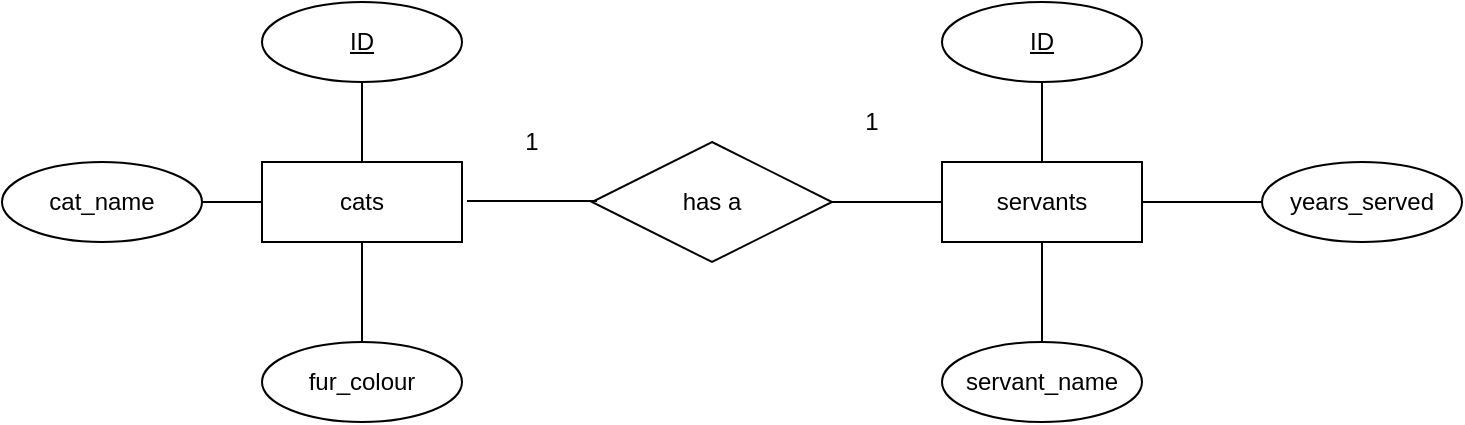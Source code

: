 <mxfile>
    <diagram id="t_9dSJSb9Fs9EAwZF4RX" name="Page-1">
        <mxGraphModel dx="799" dy="469" grid="1" gridSize="10" guides="1" tooltips="1" connect="1" arrows="1" fold="1" page="1" pageScale="1" pageWidth="850" pageHeight="1100" math="0" shadow="0">
            <root>
                <mxCell id="0"/>
                <mxCell id="1" parent="0"/>
                <mxCell id="2" value="cats" style="whiteSpace=wrap;html=1;align=center;" vertex="1" parent="1">
                    <mxGeometry x="260" y="220" width="100" height="40" as="geometry"/>
                </mxCell>
                <mxCell id="3" value="cat_name" style="ellipse;whiteSpace=wrap;html=1;align=center;" vertex="1" parent="1">
                    <mxGeometry x="130" y="220" width="100" height="40" as="geometry"/>
                </mxCell>
                <mxCell id="4" value="ID" style="ellipse;whiteSpace=wrap;html=1;align=center;fontStyle=4;" vertex="1" parent="1">
                    <mxGeometry x="260" y="140" width="100" height="40" as="geometry"/>
                </mxCell>
                <mxCell id="5" value="fur_colour" style="ellipse;whiteSpace=wrap;html=1;align=center;" vertex="1" parent="1">
                    <mxGeometry x="260" y="310" width="100" height="40" as="geometry"/>
                </mxCell>
                <mxCell id="6" value="" style="endArrow=none;html=1;rounded=0;exitX=0.5;exitY=1;exitDx=0;exitDy=0;entryX=0.5;entryY=0;entryDx=0;entryDy=0;" edge="1" parent="1" source="4" target="2">
                    <mxGeometry relative="1" as="geometry">
                        <mxPoint x="330" y="240" as="sourcePoint"/>
                        <mxPoint x="490" y="240" as="targetPoint"/>
                    </mxGeometry>
                </mxCell>
                <mxCell id="7" value="" style="endArrow=none;html=1;rounded=0;exitX=0.5;exitY=1;exitDx=0;exitDy=0;entryX=0.5;entryY=0;entryDx=0;entryDy=0;" edge="1" parent="1" source="2" target="5">
                    <mxGeometry relative="1" as="geometry">
                        <mxPoint x="330" y="240" as="sourcePoint"/>
                        <mxPoint x="490" y="240" as="targetPoint"/>
                    </mxGeometry>
                </mxCell>
                <mxCell id="8" value="" style="endArrow=none;html=1;rounded=0;entryX=0;entryY=0.5;entryDx=0;entryDy=0;exitX=1;exitY=0.5;exitDx=0;exitDy=0;" edge="1" parent="1" source="3" target="2">
                    <mxGeometry relative="1" as="geometry">
                        <mxPoint x="330" y="240" as="sourcePoint"/>
                        <mxPoint x="490" y="240" as="targetPoint"/>
                    </mxGeometry>
                </mxCell>
                <mxCell id="9" value="servants" style="whiteSpace=wrap;html=1;align=center;" vertex="1" parent="1">
                    <mxGeometry x="600" y="220" width="100" height="40" as="geometry"/>
                </mxCell>
                <mxCell id="10" value="years_served" style="ellipse;whiteSpace=wrap;html=1;align=center;" vertex="1" parent="1">
                    <mxGeometry x="760" y="220" width="100" height="40" as="geometry"/>
                </mxCell>
                <mxCell id="11" value="ID" style="ellipse;whiteSpace=wrap;html=1;align=center;fontStyle=4;" vertex="1" parent="1">
                    <mxGeometry x="600" y="140" width="100" height="40" as="geometry"/>
                </mxCell>
                <mxCell id="12" value="servant_name" style="ellipse;whiteSpace=wrap;html=1;align=center;" vertex="1" parent="1">
                    <mxGeometry x="600" y="310" width="100" height="40" as="geometry"/>
                </mxCell>
                <mxCell id="13" value="" style="endArrow=none;html=1;rounded=0;exitX=0.5;exitY=1;exitDx=0;exitDy=0;entryX=0.5;entryY=0;entryDx=0;entryDy=0;" edge="1" source="11" target="9" parent="1">
                    <mxGeometry relative="1" as="geometry">
                        <mxPoint x="670" y="240" as="sourcePoint"/>
                        <mxPoint x="830" y="240" as="targetPoint"/>
                    </mxGeometry>
                </mxCell>
                <mxCell id="14" value="" style="endArrow=none;html=1;rounded=0;exitX=0.5;exitY=1;exitDx=0;exitDy=0;entryX=0.5;entryY=0;entryDx=0;entryDy=0;" edge="1" source="9" target="12" parent="1">
                    <mxGeometry relative="1" as="geometry">
                        <mxPoint x="670" y="240" as="sourcePoint"/>
                        <mxPoint x="830" y="240" as="targetPoint"/>
                    </mxGeometry>
                </mxCell>
                <mxCell id="15" value="" style="endArrow=none;html=1;rounded=0;entryX=1;entryY=0.5;entryDx=0;entryDy=0;exitX=0;exitY=0.5;exitDx=0;exitDy=0;" edge="1" source="10" target="9" parent="1">
                    <mxGeometry relative="1" as="geometry">
                        <mxPoint x="760" y="240" as="sourcePoint"/>
                        <mxPoint x="830" y="240" as="targetPoint"/>
                    </mxGeometry>
                </mxCell>
                <mxCell id="16" value="1" style="text;html=1;align=center;verticalAlign=middle;whiteSpace=wrap;rounded=0;" vertex="1" parent="1">
                    <mxGeometry x="545" y="190" width="40" height="20" as="geometry"/>
                </mxCell>
                <mxCell id="17" value="has a" style="shape=rhombus;perimeter=rhombusPerimeter;whiteSpace=wrap;html=1;align=center;" vertex="1" parent="1">
                    <mxGeometry x="425" y="210" width="120" height="60" as="geometry"/>
                </mxCell>
                <mxCell id="20" value="" style="endArrow=none;html=1;rounded=0;exitX=1;exitY=0.5;exitDx=0;exitDy=0;" edge="1" parent="1" source="17">
                    <mxGeometry relative="1" as="geometry">
                        <mxPoint x="440" y="240" as="sourcePoint"/>
                        <mxPoint x="600" y="240" as="targetPoint"/>
                    </mxGeometry>
                </mxCell>
                <mxCell id="21" value="" style="endArrow=none;html=1;rounded=0;exitX=1;exitY=0.5;exitDx=0;exitDy=0;entryX=0;entryY=0.5;entryDx=0;entryDy=0;" edge="1" parent="1">
                    <mxGeometry relative="1" as="geometry">
                        <mxPoint x="362.5" y="239.5" as="sourcePoint"/>
                        <mxPoint x="427.5" y="239.5" as="targetPoint"/>
                    </mxGeometry>
                </mxCell>
                <mxCell id="22" value="1" style="text;html=1;align=center;verticalAlign=middle;whiteSpace=wrap;rounded=0;" vertex="1" parent="1">
                    <mxGeometry x="380" y="200" width="30" height="20" as="geometry"/>
                </mxCell>
            </root>
        </mxGraphModel>
    </diagram>
</mxfile>